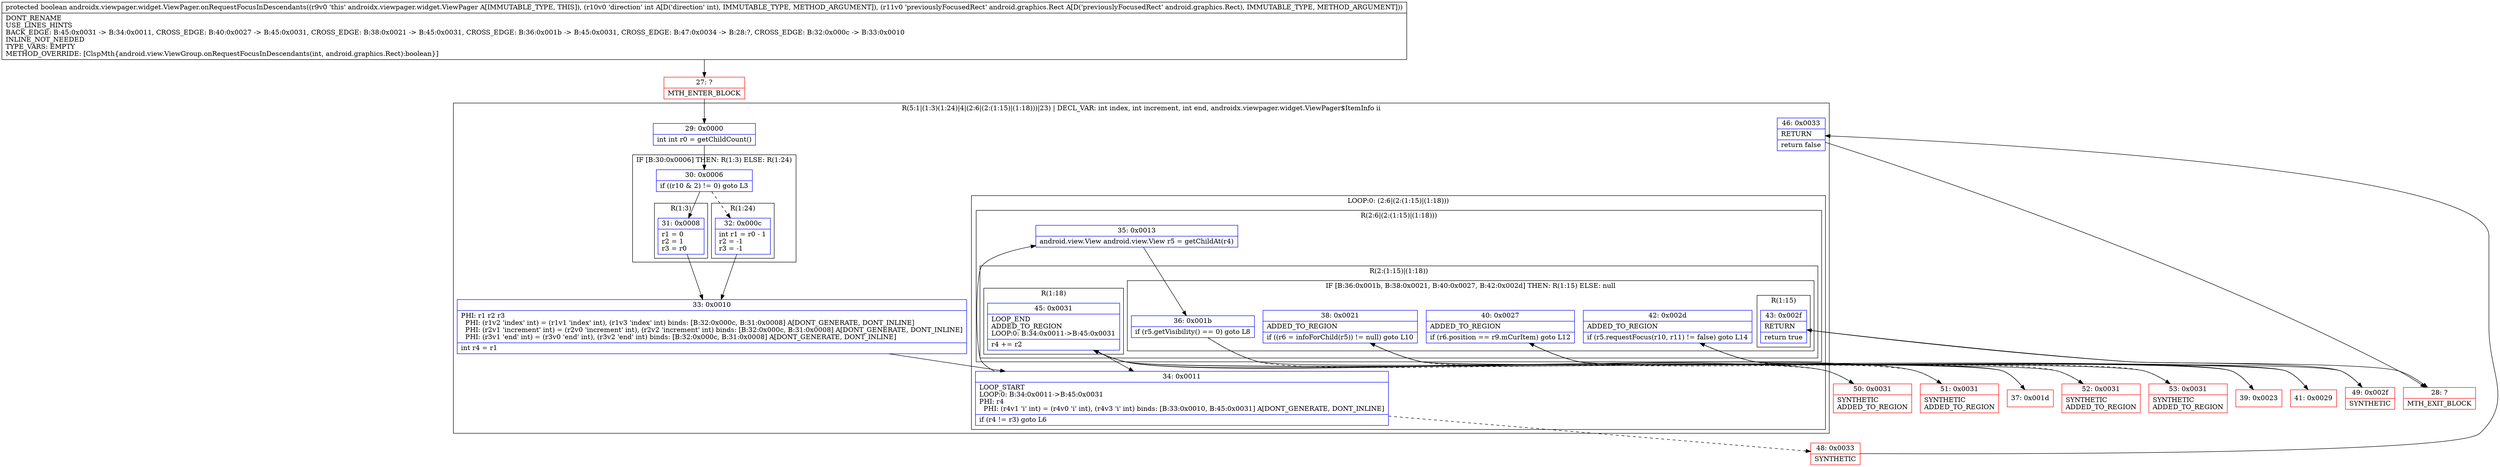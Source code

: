 digraph "CFG forandroidx.viewpager.widget.ViewPager.onRequestFocusInDescendants(ILandroid\/graphics\/Rect;)Z" {
subgraph cluster_Region_493712696 {
label = "R(5:1|(1:3)(1:24)|4|(2:6|(2:(1:15)|(1:18)))|23) | DECL_VAR: int index, int increment, int end, androidx.viewpager.widget.ViewPager$ItemInfo ii\l";
node [shape=record,color=blue];
Node_29 [shape=record,label="{29\:\ 0x0000|int int r0 = getChildCount()\l}"];
subgraph cluster_IfRegion_1793474640 {
label = "IF [B:30:0x0006] THEN: R(1:3) ELSE: R(1:24)";
node [shape=record,color=blue];
Node_30 [shape=record,label="{30\:\ 0x0006|if ((r10 & 2) != 0) goto L3\l}"];
subgraph cluster_Region_1826142850 {
label = "R(1:3)";
node [shape=record,color=blue];
Node_31 [shape=record,label="{31\:\ 0x0008|r1 = 0\lr2 = 1\lr3 = r0\l}"];
}
subgraph cluster_Region_1744327215 {
label = "R(1:24)";
node [shape=record,color=blue];
Node_32 [shape=record,label="{32\:\ 0x000c|int r1 = r0 \- 1\lr2 = \-1\lr3 = \-1\l}"];
}
}
Node_33 [shape=record,label="{33\:\ 0x0010|PHI: r1 r2 r3 \l  PHI: (r1v2 'index' int) = (r1v1 'index' int), (r1v3 'index' int) binds: [B:32:0x000c, B:31:0x0008] A[DONT_GENERATE, DONT_INLINE]\l  PHI: (r2v1 'increment' int) = (r2v0 'increment' int), (r2v2 'increment' int) binds: [B:32:0x000c, B:31:0x0008] A[DONT_GENERATE, DONT_INLINE]\l  PHI: (r3v1 'end' int) = (r3v0 'end' int), (r3v2 'end' int) binds: [B:32:0x000c, B:31:0x0008] A[DONT_GENERATE, DONT_INLINE]\l|int r4 = r1\l}"];
subgraph cluster_LoopRegion_1860058843 {
label = "LOOP:0: (2:6|(2:(1:15)|(1:18)))";
node [shape=record,color=blue];
Node_34 [shape=record,label="{34\:\ 0x0011|LOOP_START\lLOOP:0: B:34:0x0011\-\>B:45:0x0031\lPHI: r4 \l  PHI: (r4v1 'i' int) = (r4v0 'i' int), (r4v3 'i' int) binds: [B:33:0x0010, B:45:0x0031] A[DONT_GENERATE, DONT_INLINE]\l|if (r4 != r3) goto L6\l}"];
subgraph cluster_Region_835319736 {
label = "R(2:6|(2:(1:15)|(1:18)))";
node [shape=record,color=blue];
Node_35 [shape=record,label="{35\:\ 0x0013|android.view.View android.view.View r5 = getChildAt(r4)\l}"];
subgraph cluster_Region_1567309691 {
label = "R(2:(1:15)|(1:18))";
node [shape=record,color=blue];
subgraph cluster_IfRegion_335913604 {
label = "IF [B:36:0x001b, B:38:0x0021, B:40:0x0027, B:42:0x002d] THEN: R(1:15) ELSE: null";
node [shape=record,color=blue];
Node_36 [shape=record,label="{36\:\ 0x001b|if (r5.getVisibility() == 0) goto L8\l}"];
Node_38 [shape=record,label="{38\:\ 0x0021|ADDED_TO_REGION\l|if ((r6 = infoForChild(r5)) != null) goto L10\l}"];
Node_40 [shape=record,label="{40\:\ 0x0027|ADDED_TO_REGION\l|if (r6.position == r9.mCurItem) goto L12\l}"];
Node_42 [shape=record,label="{42\:\ 0x002d|ADDED_TO_REGION\l|if (r5.requestFocus(r10, r11) != false) goto L14\l}"];
subgraph cluster_Region_548876099 {
label = "R(1:15)";
node [shape=record,color=blue];
Node_43 [shape=record,label="{43\:\ 0x002f|RETURN\l|return true\l}"];
}
}
subgraph cluster_Region_418136717 {
label = "R(1:18)";
node [shape=record,color=blue];
Node_45 [shape=record,label="{45\:\ 0x0031|LOOP_END\lADDED_TO_REGION\lLOOP:0: B:34:0x0011\-\>B:45:0x0031\l|r4 += r2\l}"];
}
}
}
}
Node_46 [shape=record,label="{46\:\ 0x0033|RETURN\l|return false\l}"];
}
Node_27 [shape=record,color=red,label="{27\:\ ?|MTH_ENTER_BLOCK\l}"];
Node_37 [shape=record,color=red,label="{37\:\ 0x001d}"];
Node_39 [shape=record,color=red,label="{39\:\ 0x0023}"];
Node_41 [shape=record,color=red,label="{41\:\ 0x0029}"];
Node_49 [shape=record,color=red,label="{49\:\ 0x002f|SYNTHETIC\l}"];
Node_28 [shape=record,color=red,label="{28\:\ ?|MTH_EXIT_BLOCK\l}"];
Node_53 [shape=record,color=red,label="{53\:\ 0x0031|SYNTHETIC\lADDED_TO_REGION\l}"];
Node_52 [shape=record,color=red,label="{52\:\ 0x0031|SYNTHETIC\lADDED_TO_REGION\l}"];
Node_51 [shape=record,color=red,label="{51\:\ 0x0031|SYNTHETIC\lADDED_TO_REGION\l}"];
Node_50 [shape=record,color=red,label="{50\:\ 0x0031|SYNTHETIC\lADDED_TO_REGION\l}"];
Node_48 [shape=record,color=red,label="{48\:\ 0x0033|SYNTHETIC\l}"];
MethodNode[shape=record,label="{protected boolean androidx.viewpager.widget.ViewPager.onRequestFocusInDescendants((r9v0 'this' androidx.viewpager.widget.ViewPager A[IMMUTABLE_TYPE, THIS]), (r10v0 'direction' int A[D('direction' int), IMMUTABLE_TYPE, METHOD_ARGUMENT]), (r11v0 'previouslyFocusedRect' android.graphics.Rect A[D('previouslyFocusedRect' android.graphics.Rect), IMMUTABLE_TYPE, METHOD_ARGUMENT]))  | DONT_RENAME\lUSE_LINES_HINTS\lBACK_EDGE: B:45:0x0031 \-\> B:34:0x0011, CROSS_EDGE: B:40:0x0027 \-\> B:45:0x0031, CROSS_EDGE: B:38:0x0021 \-\> B:45:0x0031, CROSS_EDGE: B:36:0x001b \-\> B:45:0x0031, CROSS_EDGE: B:47:0x0034 \-\> B:28:?, CROSS_EDGE: B:32:0x000c \-\> B:33:0x0010\lINLINE_NOT_NEEDED\lTYPE_VARS: EMPTY\lMETHOD_OVERRIDE: [ClspMth\{android.view.ViewGroup.onRequestFocusInDescendants(int, android.graphics.Rect):boolean\}]\l}"];
MethodNode -> Node_27;Node_29 -> Node_30;
Node_30 -> Node_31;
Node_30 -> Node_32[style=dashed];
Node_31 -> Node_33;
Node_32 -> Node_33;
Node_33 -> Node_34;
Node_34 -> Node_35;
Node_34 -> Node_48[style=dashed];
Node_35 -> Node_36;
Node_36 -> Node_37;
Node_36 -> Node_50[style=dashed];
Node_38 -> Node_39;
Node_38 -> Node_51[style=dashed];
Node_40 -> Node_41;
Node_40 -> Node_52[style=dashed];
Node_42 -> Node_49;
Node_42 -> Node_53[style=dashed];
Node_43 -> Node_28;
Node_45 -> Node_34;
Node_46 -> Node_28;
Node_27 -> Node_29;
Node_37 -> Node_38;
Node_39 -> Node_40;
Node_41 -> Node_42;
Node_49 -> Node_43;
Node_53 -> Node_45;
Node_52 -> Node_45;
Node_51 -> Node_45;
Node_50 -> Node_45;
Node_48 -> Node_46;
}

